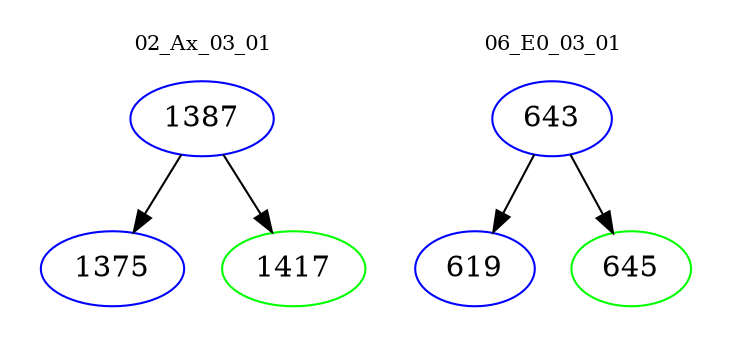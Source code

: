 digraph{
subgraph cluster_0 {
color = white
label = "02_Ax_03_01";
fontsize=10;
T0_1387 [label="1387", color="blue"]
T0_1387 -> T0_1375 [color="black"]
T0_1375 [label="1375", color="blue"]
T0_1387 -> T0_1417 [color="black"]
T0_1417 [label="1417", color="green"]
}
subgraph cluster_1 {
color = white
label = "06_E0_03_01";
fontsize=10;
T1_643 [label="643", color="blue"]
T1_643 -> T1_619 [color="black"]
T1_619 [label="619", color="blue"]
T1_643 -> T1_645 [color="black"]
T1_645 [label="645", color="green"]
}
}
